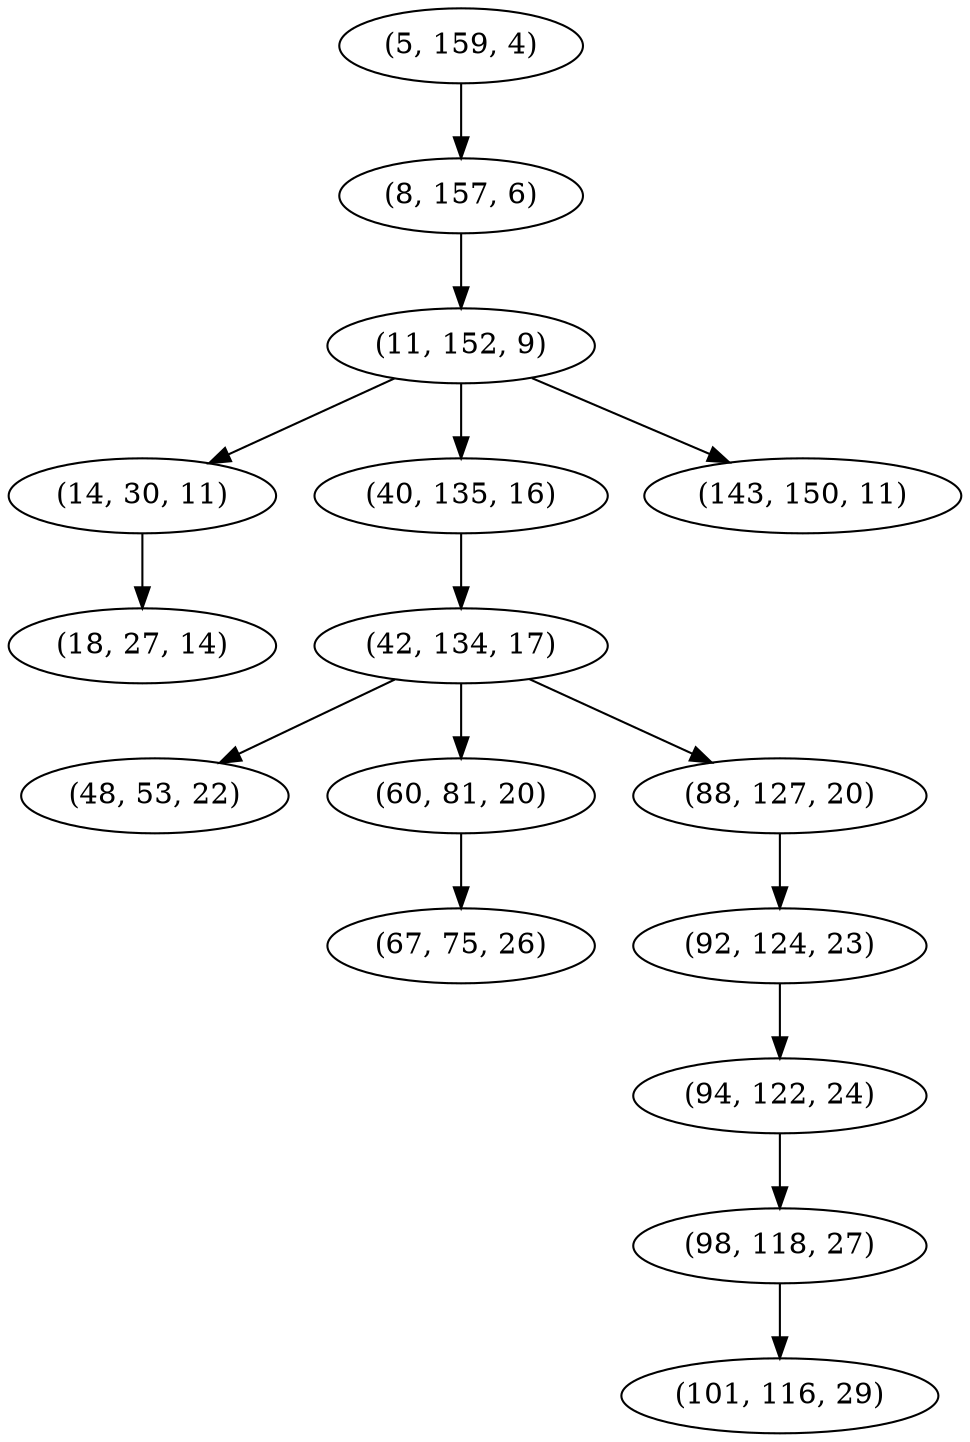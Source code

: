 digraph tree {
    "(5, 159, 4)";
    "(8, 157, 6)";
    "(11, 152, 9)";
    "(14, 30, 11)";
    "(18, 27, 14)";
    "(40, 135, 16)";
    "(42, 134, 17)";
    "(48, 53, 22)";
    "(60, 81, 20)";
    "(67, 75, 26)";
    "(88, 127, 20)";
    "(92, 124, 23)";
    "(94, 122, 24)";
    "(98, 118, 27)";
    "(101, 116, 29)";
    "(143, 150, 11)";
    "(5, 159, 4)" -> "(8, 157, 6)";
    "(8, 157, 6)" -> "(11, 152, 9)";
    "(11, 152, 9)" -> "(14, 30, 11)";
    "(11, 152, 9)" -> "(40, 135, 16)";
    "(11, 152, 9)" -> "(143, 150, 11)";
    "(14, 30, 11)" -> "(18, 27, 14)";
    "(40, 135, 16)" -> "(42, 134, 17)";
    "(42, 134, 17)" -> "(48, 53, 22)";
    "(42, 134, 17)" -> "(60, 81, 20)";
    "(42, 134, 17)" -> "(88, 127, 20)";
    "(60, 81, 20)" -> "(67, 75, 26)";
    "(88, 127, 20)" -> "(92, 124, 23)";
    "(92, 124, 23)" -> "(94, 122, 24)";
    "(94, 122, 24)" -> "(98, 118, 27)";
    "(98, 118, 27)" -> "(101, 116, 29)";
}
